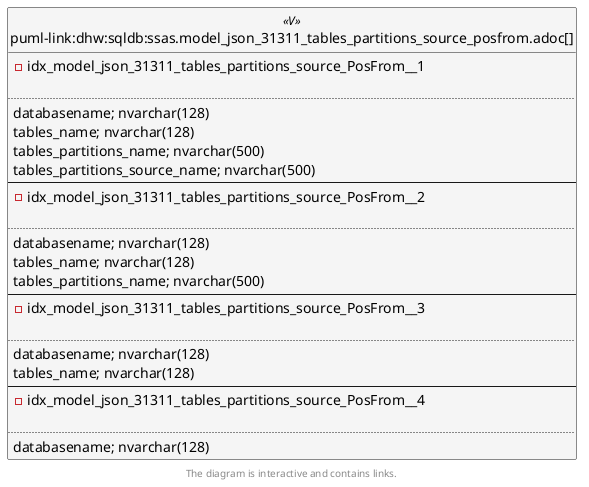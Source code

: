 @startuml
left to right direction
'top to bottom direction
hide circle
'avoide "." issues:
set namespaceSeparator none


skinparam class {
  BackgroundColor White
  BackgroundColor<<FN>> Yellow
  BackgroundColor<<FS>> Yellow
  BackgroundColor<<FT>> LightGray
  BackgroundColor<<IF>> Yellow
  BackgroundColor<<IS>> Yellow
  BackgroundColor<<P>> Aqua
  BackgroundColor<<PC>> Aqua
  BackgroundColor<<SN>> Yellow
  BackgroundColor<<SO>> SlateBlue
  BackgroundColor<<TF>> LightGray
  BackgroundColor<<TR>> Tomato
  BackgroundColor<<U>> White
  BackgroundColor<<V>> WhiteSmoke
  BackgroundColor<<X>> Aqua
  BackgroundColor<<external>> AliceBlue
}


entity "puml-link:dhw:sqldb:ssas.model_json_31311_tables_partitions_source_posfrom.adoc[]" as ssas.model_json_31311_tables_partitions_source_PosFrom << V >> {
- idx_model_json_31311_tables_partitions_source_PosFrom__1

..
databasename; nvarchar(128)
tables_name; nvarchar(128)
tables_partitions_name; nvarchar(500)
tables_partitions_source_name; nvarchar(500)
--
- idx_model_json_31311_tables_partitions_source_PosFrom__2

..
databasename; nvarchar(128)
tables_name; nvarchar(128)
tables_partitions_name; nvarchar(500)
--
- idx_model_json_31311_tables_partitions_source_PosFrom__3

..
databasename; nvarchar(128)
tables_name; nvarchar(128)
--
- idx_model_json_31311_tables_partitions_source_PosFrom__4

..
databasename; nvarchar(128)
}

footer The diagram is interactive and contains links.
@enduml

